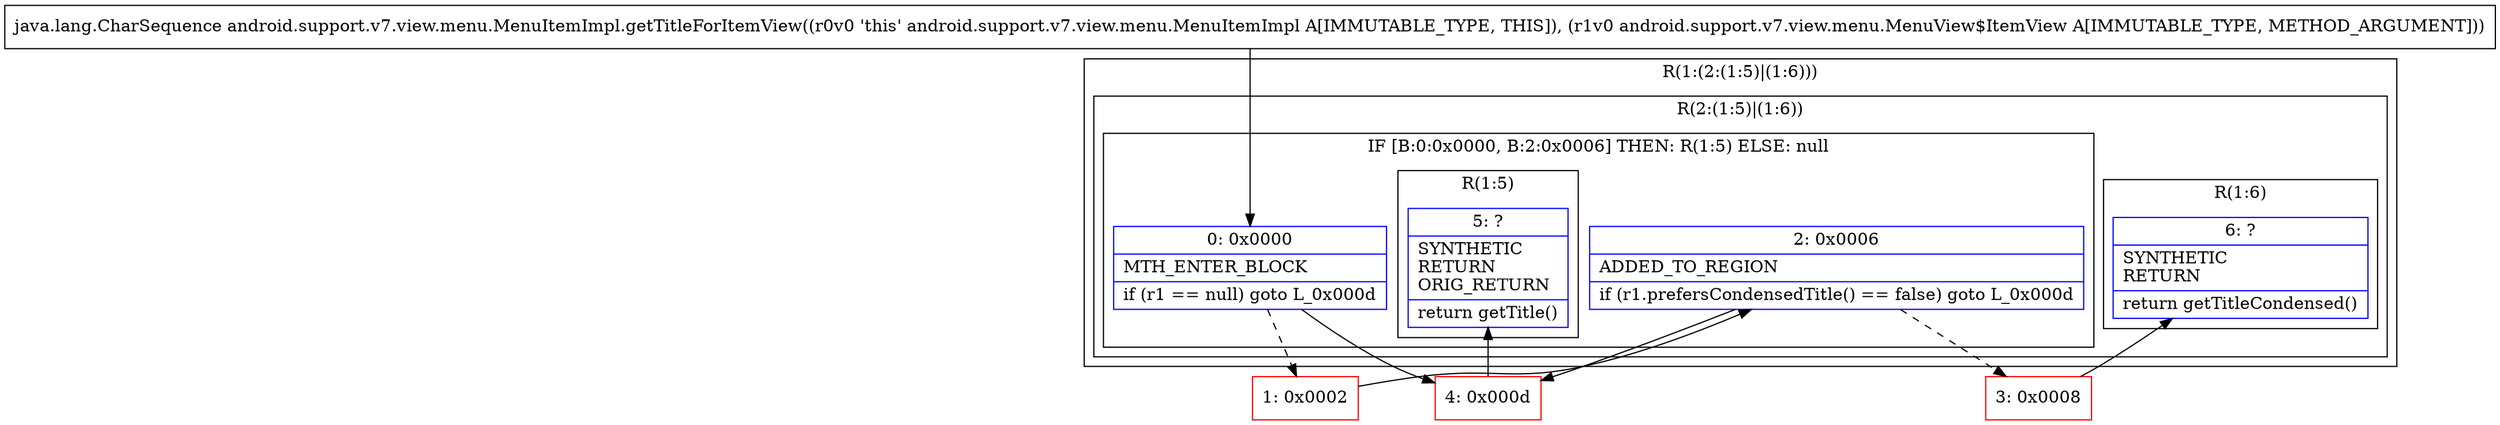 digraph "CFG forandroid.support.v7.view.menu.MenuItemImpl.getTitleForItemView(Landroid\/support\/v7\/view\/menu\/MenuView$ItemView;)Ljava\/lang\/CharSequence;" {
subgraph cluster_Region_911525064 {
label = "R(1:(2:(1:5)|(1:6)))";
node [shape=record,color=blue];
subgraph cluster_Region_514400354 {
label = "R(2:(1:5)|(1:6))";
node [shape=record,color=blue];
subgraph cluster_IfRegion_386978217 {
label = "IF [B:0:0x0000, B:2:0x0006] THEN: R(1:5) ELSE: null";
node [shape=record,color=blue];
Node_0 [shape=record,label="{0\:\ 0x0000|MTH_ENTER_BLOCK\l|if (r1 == null) goto L_0x000d\l}"];
Node_2 [shape=record,label="{2\:\ 0x0006|ADDED_TO_REGION\l|if (r1.prefersCondensedTitle() == false) goto L_0x000d\l}"];
subgraph cluster_Region_1779480767 {
label = "R(1:5)";
node [shape=record,color=blue];
Node_5 [shape=record,label="{5\:\ ?|SYNTHETIC\lRETURN\lORIG_RETURN\l|return getTitle()\l}"];
}
}
subgraph cluster_Region_2062697393 {
label = "R(1:6)";
node [shape=record,color=blue];
Node_6 [shape=record,label="{6\:\ ?|SYNTHETIC\lRETURN\l|return getTitleCondensed()\l}"];
}
}
}
Node_1 [shape=record,color=red,label="{1\:\ 0x0002}"];
Node_3 [shape=record,color=red,label="{3\:\ 0x0008}"];
Node_4 [shape=record,color=red,label="{4\:\ 0x000d}"];
MethodNode[shape=record,label="{java.lang.CharSequence android.support.v7.view.menu.MenuItemImpl.getTitleForItemView((r0v0 'this' android.support.v7.view.menu.MenuItemImpl A[IMMUTABLE_TYPE, THIS]), (r1v0 android.support.v7.view.menu.MenuView$ItemView A[IMMUTABLE_TYPE, METHOD_ARGUMENT])) }"];
MethodNode -> Node_0;
Node_0 -> Node_1[style=dashed];
Node_0 -> Node_4;
Node_2 -> Node_3[style=dashed];
Node_2 -> Node_4;
Node_1 -> Node_2;
Node_3 -> Node_6;
Node_4 -> Node_5;
}

